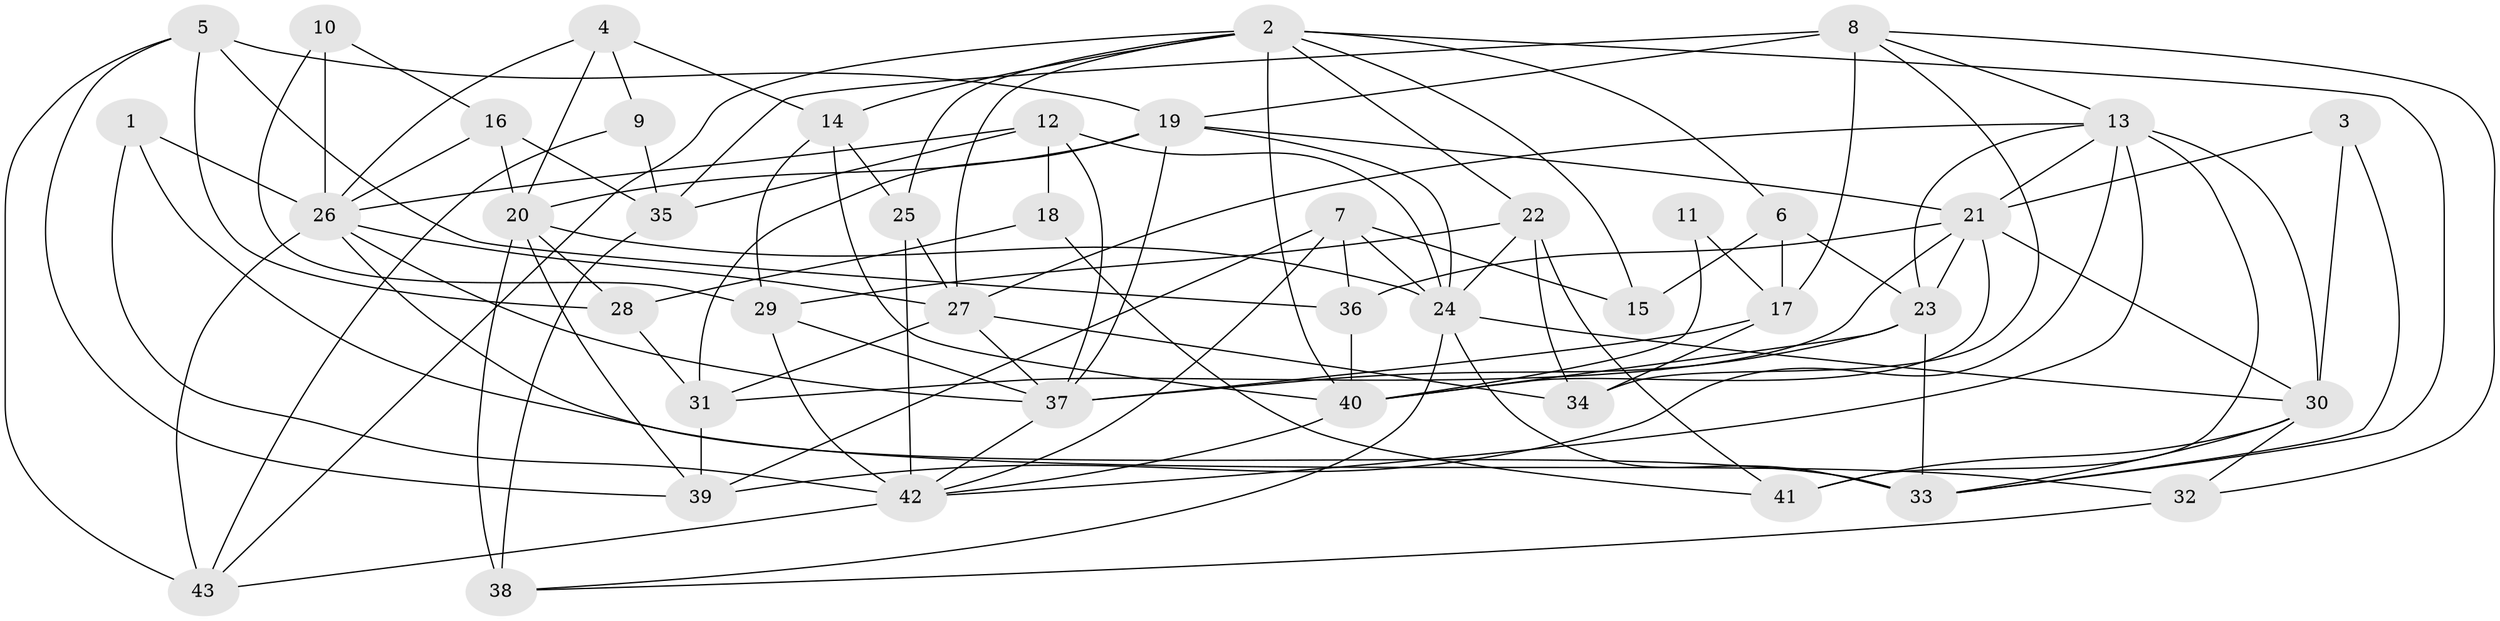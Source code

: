 // original degree distribution, {6: 0.05813953488372093, 3: 0.2441860465116279, 4: 0.27906976744186046, 5: 0.3023255813953488, 2: 0.10465116279069768, 7: 0.011627906976744186}
// Generated by graph-tools (version 1.1) at 2025/02/03/09/25 03:02:10]
// undirected, 43 vertices, 113 edges
graph export_dot {
graph [start="1"]
  node [color=gray90,style=filled];
  1;
  2;
  3;
  4;
  5;
  6;
  7;
  8;
  9;
  10;
  11;
  12;
  13;
  14;
  15;
  16;
  17;
  18;
  19;
  20;
  21;
  22;
  23;
  24;
  25;
  26;
  27;
  28;
  29;
  30;
  31;
  32;
  33;
  34;
  35;
  36;
  37;
  38;
  39;
  40;
  41;
  42;
  43;
  1 -- 26 [weight=1.0];
  1 -- 32 [weight=1.0];
  1 -- 42 [weight=1.0];
  2 -- 6 [weight=1.0];
  2 -- 14 [weight=1.0];
  2 -- 15 [weight=1.0];
  2 -- 22 [weight=1.0];
  2 -- 25 [weight=1.0];
  2 -- 27 [weight=1.0];
  2 -- 33 [weight=1.0];
  2 -- 40 [weight=1.0];
  2 -- 43 [weight=1.0];
  3 -- 21 [weight=1.0];
  3 -- 30 [weight=1.0];
  3 -- 33 [weight=1.0];
  4 -- 9 [weight=1.0];
  4 -- 14 [weight=1.0];
  4 -- 20 [weight=1.0];
  4 -- 26 [weight=1.0];
  5 -- 19 [weight=1.0];
  5 -- 28 [weight=1.0];
  5 -- 36 [weight=1.0];
  5 -- 39 [weight=1.0];
  5 -- 43 [weight=1.0];
  6 -- 15 [weight=1.0];
  6 -- 17 [weight=2.0];
  6 -- 23 [weight=1.0];
  7 -- 15 [weight=1.0];
  7 -- 24 [weight=1.0];
  7 -- 36 [weight=1.0];
  7 -- 39 [weight=1.0];
  7 -- 42 [weight=1.0];
  8 -- 13 [weight=1.0];
  8 -- 17 [weight=1.0];
  8 -- 19 [weight=1.0];
  8 -- 32 [weight=1.0];
  8 -- 34 [weight=1.0];
  8 -- 35 [weight=2.0];
  9 -- 35 [weight=2.0];
  9 -- 43 [weight=1.0];
  10 -- 16 [weight=2.0];
  10 -- 26 [weight=3.0];
  10 -- 29 [weight=1.0];
  11 -- 17 [weight=1.0];
  11 -- 40 [weight=1.0];
  12 -- 18 [weight=1.0];
  12 -- 24 [weight=1.0];
  12 -- 26 [weight=1.0];
  12 -- 35 [weight=1.0];
  12 -- 37 [weight=1.0];
  13 -- 21 [weight=1.0];
  13 -- 23 [weight=1.0];
  13 -- 27 [weight=1.0];
  13 -- 30 [weight=1.0];
  13 -- 39 [weight=1.0];
  13 -- 41 [weight=1.0];
  13 -- 42 [weight=1.0];
  14 -- 25 [weight=1.0];
  14 -- 29 [weight=1.0];
  14 -- 40 [weight=1.0];
  16 -- 20 [weight=1.0];
  16 -- 26 [weight=1.0];
  16 -- 35 [weight=1.0];
  17 -- 34 [weight=1.0];
  17 -- 37 [weight=1.0];
  18 -- 28 [weight=1.0];
  18 -- 41 [weight=1.0];
  19 -- 20 [weight=1.0];
  19 -- 21 [weight=1.0];
  19 -- 24 [weight=1.0];
  19 -- 31 [weight=1.0];
  19 -- 37 [weight=1.0];
  20 -- 24 [weight=1.0];
  20 -- 28 [weight=1.0];
  20 -- 38 [weight=1.0];
  20 -- 39 [weight=1.0];
  21 -- 23 [weight=1.0];
  21 -- 30 [weight=1.0];
  21 -- 31 [weight=1.0];
  21 -- 36 [weight=1.0];
  21 -- 40 [weight=1.0];
  22 -- 24 [weight=1.0];
  22 -- 29 [weight=2.0];
  22 -- 34 [weight=1.0];
  22 -- 41 [weight=1.0];
  23 -- 33 [weight=1.0];
  23 -- 37 [weight=1.0];
  23 -- 40 [weight=1.0];
  24 -- 30 [weight=1.0];
  24 -- 33 [weight=2.0];
  24 -- 38 [weight=1.0];
  25 -- 27 [weight=1.0];
  25 -- 42 [weight=2.0];
  26 -- 27 [weight=1.0];
  26 -- 33 [weight=2.0];
  26 -- 37 [weight=1.0];
  26 -- 43 [weight=1.0];
  27 -- 31 [weight=1.0];
  27 -- 34 [weight=1.0];
  27 -- 37 [weight=1.0];
  28 -- 31 [weight=1.0];
  29 -- 37 [weight=1.0];
  29 -- 42 [weight=1.0];
  30 -- 32 [weight=1.0];
  30 -- 33 [weight=1.0];
  30 -- 41 [weight=1.0];
  31 -- 39 [weight=1.0];
  32 -- 38 [weight=1.0];
  35 -- 38 [weight=2.0];
  36 -- 40 [weight=1.0];
  37 -- 42 [weight=1.0];
  40 -- 42 [weight=2.0];
  42 -- 43 [weight=1.0];
}
